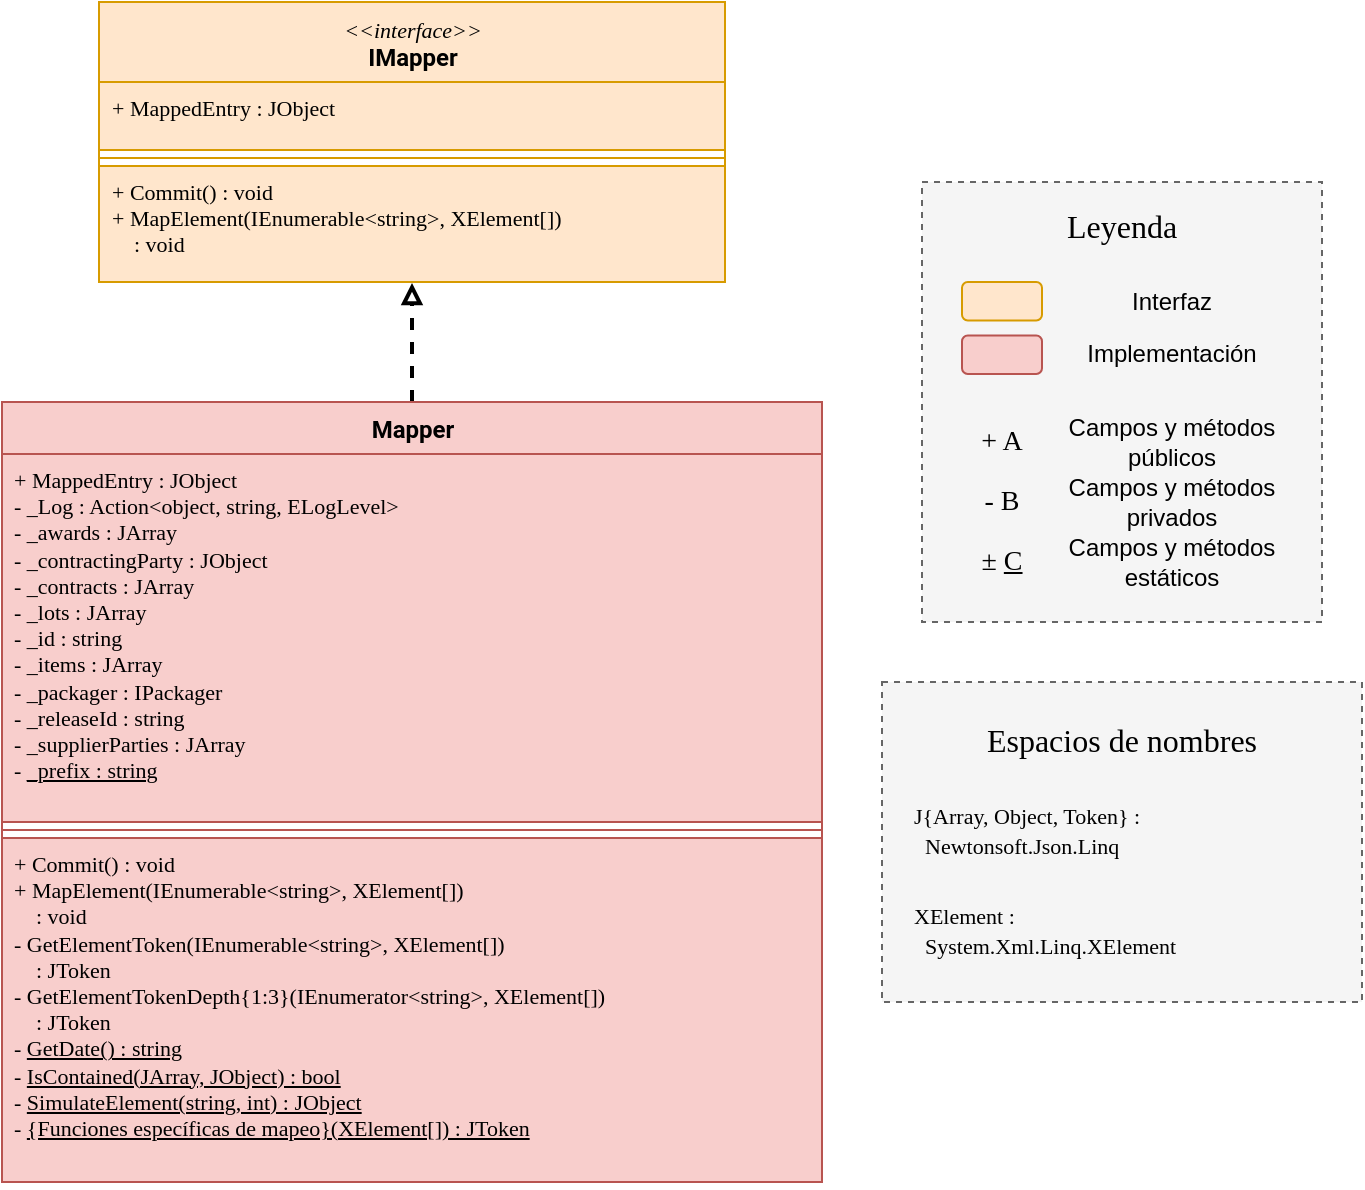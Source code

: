 <mxfile version="14.5.1" type="device"><diagram id="C4BaB7LXVduwS7pOWgY3" name="Página-1"><mxGraphModel dx="1422" dy="825" grid="1" gridSize="10" guides="1" tooltips="1" connect="1" arrows="1" fold="1" page="1" pageScale="1" pageWidth="827" pageHeight="1169" math="0" shadow="0"><root><mxCell id="0"/><mxCell id="1" parent="0"/><mxCell id="uAHC2YWlJjGuNV_lo8G8-1" value="" style="group" parent="1" vertex="1" connectable="0"><mxGeometry x="500" y="180" width="200" height="240" as="geometry"/></mxCell><mxCell id="uAHC2YWlJjGuNV_lo8G8-2" value="" style="rounded=0;whiteSpace=wrap;html=1;fontFamily=Roboto Slab;fontSource=https%3A%2F%2Ffonts.googleapis.com%2Fcss%3Ffamily%3DRoboto%2BSlab;fontSize=20;fillColor=#f5f5f5;strokeColor=#666666;fontColor=#333333;dashed=1;strokeWidth=1;glass=0;shadow=0;sketch=0;" parent="uAHC2YWlJjGuNV_lo8G8-1" vertex="1"><mxGeometry width="200" height="220" as="geometry"/></mxCell><mxCell id="uAHC2YWlJjGuNV_lo8G8-3" value="&lt;font style=&quot;font-size: 16px&quot;&gt;Leyenda&lt;/font&gt;" style="text;html=1;strokeColor=none;fillColor=none;align=center;verticalAlign=middle;whiteSpace=wrap;rounded=0;shadow=0;glass=0;dashed=1;sketch=0;fontFamily=Roboto Slab;fontSource=https%3A%2F%2Ffonts.googleapis.com%2Fcss%3Ffamily%3DRoboto%2BSlab;fontSize=20;" parent="uAHC2YWlJjGuNV_lo8G8-1" vertex="1"><mxGeometry x="80" y="10" width="40" height="19.2" as="geometry"/></mxCell><mxCell id="uAHC2YWlJjGuNV_lo8G8-4" value="" style="rounded=1;whiteSpace=wrap;html=1;strokeColor=#d79b00;fillColor=#ffe6cc;align=left;" parent="uAHC2YWlJjGuNV_lo8G8-1" vertex="1"><mxGeometry x="20" y="50" width="40" height="19.2" as="geometry"/></mxCell><mxCell id="uAHC2YWlJjGuNV_lo8G8-5" value="Interfaz" style="text;html=1;strokeColor=none;fillColor=none;align=center;verticalAlign=middle;whiteSpace=wrap;rounded=0;shadow=0;glass=0;dashed=1;sketch=0;fontFamily=Helvetica;fontSize=12;" parent="uAHC2YWlJjGuNV_lo8G8-1" vertex="1"><mxGeometry x="70" y="50" width="110" height="19.2" as="geometry"/></mxCell><mxCell id="uAHC2YWlJjGuNV_lo8G8-6" value="" style="rounded=1;whiteSpace=wrap;html=1;strokeColor=#b85450;fillColor=#f8cecc;align=left;" parent="uAHC2YWlJjGuNV_lo8G8-1" vertex="1"><mxGeometry x="20" y="76.8" width="40" height="19.2" as="geometry"/></mxCell><mxCell id="uAHC2YWlJjGuNV_lo8G8-7" value="Implementación" style="text;html=1;strokeColor=none;fillColor=none;align=center;verticalAlign=middle;whiteSpace=wrap;rounded=0;shadow=0;glass=0;dashed=1;sketch=0;fontFamily=Helvetica;fontSize=12;" parent="uAHC2YWlJjGuNV_lo8G8-1" vertex="1"><mxGeometry x="70" y="76.8" width="110" height="19.2" as="geometry"/></mxCell><mxCell id="uAHC2YWlJjGuNV_lo8G8-8" value="&lt;font face=&quot;Roboto Mono&quot; data-font-src=&quot;https://fonts.googleapis.com/css?family=Roboto+Mono&quot; style=&quot;font-size: 14px&quot;&gt;+ A&lt;/font&gt;" style="text;html=1;strokeColor=none;fillColor=none;align=center;verticalAlign=middle;whiteSpace=wrap;rounded=0;labelBackgroundColor=none;" parent="uAHC2YWlJjGuNV_lo8G8-1" vertex="1"><mxGeometry x="20" y="120" width="40" height="20" as="geometry"/></mxCell><mxCell id="uAHC2YWlJjGuNV_lo8G8-9" value="Campos y métodos&lt;br&gt;públicos" style="text;html=1;strokeColor=none;fillColor=none;align=center;verticalAlign=middle;whiteSpace=wrap;rounded=0;shadow=0;glass=0;dashed=1;sketch=0;fontFamily=Helvetica;fontSize=12;" parent="uAHC2YWlJjGuNV_lo8G8-1" vertex="1"><mxGeometry x="70" y="120.8" width="110" height="19.2" as="geometry"/></mxCell><mxCell id="uAHC2YWlJjGuNV_lo8G8-10" value="&lt;font face=&quot;Roboto Mono&quot; data-font-src=&quot;https://fonts.googleapis.com/css?family=Roboto+Mono&quot; style=&quot;font-size: 14px&quot;&gt;- B&lt;/font&gt;" style="text;html=1;strokeColor=none;fillColor=none;align=center;verticalAlign=middle;whiteSpace=wrap;rounded=0;labelBackgroundColor=none;" parent="uAHC2YWlJjGuNV_lo8G8-1" vertex="1"><mxGeometry x="20" y="150" width="40" height="20" as="geometry"/></mxCell><mxCell id="uAHC2YWlJjGuNV_lo8G8-11" value="Campos y métodos&lt;br&gt;privados" style="text;html=1;strokeColor=none;fillColor=none;align=center;verticalAlign=middle;whiteSpace=wrap;rounded=0;shadow=0;glass=0;dashed=1;sketch=0;fontFamily=Helvetica;fontSize=12;" parent="uAHC2YWlJjGuNV_lo8G8-1" vertex="1"><mxGeometry x="70" y="150" width="110" height="19.2" as="geometry"/></mxCell><mxCell id="uAHC2YWlJjGuNV_lo8G8-12" value="&lt;font face=&quot;Roboto Mono&quot; data-font-src=&quot;https://fonts.googleapis.com/css?family=Roboto+Mono&quot; style=&quot;font-size: 14px&quot;&gt;&lt;span class=&quot;aCOpRe&quot;&gt;±&lt;/span&gt;&amp;nbsp;&lt;u&gt;C&lt;/u&gt;&lt;/font&gt;" style="text;html=1;strokeColor=none;fillColor=none;align=center;verticalAlign=middle;whiteSpace=wrap;rounded=0;labelBackgroundColor=none;" parent="uAHC2YWlJjGuNV_lo8G8-1" vertex="1"><mxGeometry x="20" y="180" width="40" height="20" as="geometry"/></mxCell><mxCell id="uAHC2YWlJjGuNV_lo8G8-13" value="Campos y métodos&lt;br&gt;estáticos" style="text;html=1;strokeColor=none;fillColor=none;align=center;verticalAlign=middle;whiteSpace=wrap;rounded=0;shadow=0;glass=0;dashed=1;sketch=0;fontFamily=Helvetica;fontSize=12;" parent="uAHC2YWlJjGuNV_lo8G8-1" vertex="1"><mxGeometry x="70" y="180.8" width="110" height="19.2" as="geometry"/></mxCell><mxCell id="uAHC2YWlJjGuNV_lo8G8-19" style="edgeStyle=orthogonalEdgeStyle;rounded=0;orthogonalLoop=1;jettySize=auto;html=1;exitX=0.5;exitY=0;exitDx=0;exitDy=0;entryX=0.5;entryY=1.004;entryDx=0;entryDy=0;entryPerimeter=0;endArrow=block;endFill=0;dashed=1;strokeWidth=2;" parent="1" edge="1"><mxGeometry relative="1" as="geometry"><mxPoint x="245" y="290" as="sourcePoint"/><mxPoint x="245" y="230.448" as="targetPoint"/></mxGeometry></mxCell><mxCell id="uAHC2YWlJjGuNV_lo8G8-29" value="&lt;font face=&quot;Roboto&quot; data-font-src=&quot;https://fonts.googleapis.com/css?family=Roboto&quot;&gt;Mapper&lt;/font&gt;" style="swimlane;fontStyle=1;align=center;verticalAlign=top;childLayout=stackLayout;horizontal=1;startSize=26;horizontalStack=0;resizeParent=1;resizeParentMax=0;resizeLast=0;collapsible=1;marginBottom=0;rounded=0;strokeColor=#b85450;html=1;fillColor=#f8cecc;" parent="1" vertex="1"><mxGeometry x="40" y="290" width="410" height="390" as="geometry"/></mxCell><mxCell id="uAHC2YWlJjGuNV_lo8G8-30" value="+&amp;nbsp;&lt;font data-font-src=&quot;https://fonts.googleapis.com/css?family=Roboto&quot;&gt;MappedEntry&lt;/font&gt;&amp;nbsp;:&amp;nbsp;&lt;font data-font-src=&quot;https://fonts.googleapis.com/css?family=Roboto+Mono&quot;&gt;JObject&lt;/font&gt;&lt;font data-font-src=&quot;https://fonts.googleapis.com/css?family=Roboto+Mono&quot;&gt;&lt;br&gt;- _Log : Action&amp;lt;object, string, ELogLevel&amp;gt;&lt;br&gt;- _awards : JArray&lt;br&gt;- _contractingParty : JObject&lt;br&gt;- _contracts : JArray&lt;br&gt;- _lots : JArray&lt;br&gt;- _id : string&lt;br&gt;- _items : JArray&lt;br&gt;- _packager : IPackager&lt;br&gt;- _releaseId : string&lt;br&gt;- _supplierParties : JArray&lt;br&gt;- &lt;u&gt;_prefix : string&lt;/u&gt;&lt;br&gt;&lt;/font&gt;" style="text;strokeColor=#b85450;fillColor=#f8cecc;align=left;verticalAlign=top;spacingLeft=4;spacingRight=4;overflow=hidden;rotatable=0;points=[[0,0.5],[1,0.5]];portConstraint=eastwest;fontFamily=Roboto Mono;fontSource=https%3A%2F%2Ffonts.googleapis.com%2Fcss%3Ffamily%3DRoboto%2BMono;fontSize=11;html=1;" parent="uAHC2YWlJjGuNV_lo8G8-29" vertex="1"><mxGeometry y="26" width="410" height="184" as="geometry"/></mxCell><mxCell id="uAHC2YWlJjGuNV_lo8G8-31" value="" style="line;strokeWidth=1;fillColor=#f8cecc;align=left;verticalAlign=middle;spacingTop=-1;spacingLeft=3;spacingRight=3;rotatable=0;labelPosition=right;points=[];portConstraint=eastwest;strokeColor=#b85450;" parent="uAHC2YWlJjGuNV_lo8G8-29" vertex="1"><mxGeometry y="210" width="410" height="8" as="geometry"/></mxCell><mxCell id="uAHC2YWlJjGuNV_lo8G8-32" value="+ Commit() : void&lt;br&gt;+ MapElement(IEnumerable&amp;lt;string&amp;gt;, XElement[])&lt;br&gt;&amp;nbsp; &amp;nbsp; : void&lt;br&gt;- GetElementToken(IEnumerable&amp;lt;string&amp;gt;, XElement[])&lt;br&gt;&amp;nbsp; &amp;nbsp; : JToken&lt;br&gt;- GetElementTokenDepth{1:3}(IEnumerator&amp;lt;string&amp;gt;, XElement[])&lt;br&gt;&amp;nbsp; &amp;nbsp; : JToken&lt;br&gt;- &lt;u&gt;GetDate() : string&lt;/u&gt;&lt;br&gt;- &lt;u&gt;IsContained(JArray, JObject) : bool&lt;/u&gt;&lt;br&gt;- &lt;u&gt;SimulateElement(string, int) : JObject&lt;/u&gt;&lt;br&gt;- &lt;u&gt;{Funciones específicas de mapeo}(XElement[]) : JToken&lt;br&gt;&lt;/u&gt;" style="text;strokeColor=#b85450;fillColor=#f8cecc;align=left;verticalAlign=top;spacingLeft=4;spacingRight=4;overflow=hidden;rotatable=0;points=[[0,0.5],[1,0.5]];portConstraint=eastwest;fontFamily=Roboto Mono;fontSource=https%3A%2F%2Ffonts.googleapis.com%2Fcss%3Ffamily%3DRoboto%2BMono;fontSize=11;html=1;" parent="uAHC2YWlJjGuNV_lo8G8-29" vertex="1"><mxGeometry y="218" width="410" height="172" as="geometry"/></mxCell><mxCell id="uAHC2YWlJjGuNV_lo8G8-33" value="&lt;font data-font-src=&quot;https://fonts.googleapis.com/css?family=Roboto&quot;&gt;&lt;font face=&quot;Roboto Mono&quot; data-font-src=&quot;https://fonts.googleapis.com/css?family=Roboto+Mono&quot; style=&quot;font-size: 11px&quot;&gt;&lt;i style=&quot;font-weight: normal&quot;&gt;&amp;lt;&amp;lt;interface&amp;gt;&amp;gt;&lt;/i&gt;&lt;/font&gt;&lt;br&gt;&lt;font face=&quot;Roboto&quot;&gt;IMapper&lt;/font&gt;&lt;/font&gt;" style="swimlane;fontStyle=1;align=center;verticalAlign=top;childLayout=stackLayout;horizontal=1;startSize=40;horizontalStack=0;resizeParent=1;resizeParentMax=0;resizeLast=0;collapsible=1;marginBottom=0;rounded=0;strokeColor=#d79b00;html=1;fillColor=#ffe6cc;" parent="1" vertex="1"><mxGeometry x="88.5" y="90" width="313" height="140" as="geometry"/></mxCell><mxCell id="uAHC2YWlJjGuNV_lo8G8-34" value="+&amp;nbsp;&lt;font data-font-src=&quot;https://fonts.googleapis.com/css?family=Roboto&quot;&gt;MappedEntry&lt;/font&gt;&amp;nbsp;:&amp;nbsp;&lt;font data-font-src=&quot;https://fonts.googleapis.com/css?family=Roboto+Mono&quot;&gt;JObject&lt;/font&gt;&lt;font data-font-src=&quot;https://fonts.googleapis.com/css?family=Roboto+Mono&quot;&gt;&lt;br&gt;&lt;/font&gt;" style="text;strokeColor=#d79b00;fillColor=#ffe6cc;align=left;verticalAlign=top;spacingLeft=4;spacingRight=4;overflow=hidden;rotatable=0;points=[[0,0.5],[1,0.5]];portConstraint=eastwest;fontFamily=Roboto Mono;fontSource=https%3A%2F%2Ffonts.googleapis.com%2Fcss%3Ffamily%3DRoboto%2BMono;fontSize=11;html=1;" parent="uAHC2YWlJjGuNV_lo8G8-33" vertex="1"><mxGeometry y="40" width="313" height="34" as="geometry"/></mxCell><mxCell id="uAHC2YWlJjGuNV_lo8G8-35" value="" style="line;strokeWidth=1;fillColor=#ffe6cc;align=left;verticalAlign=middle;spacingTop=-1;spacingLeft=3;spacingRight=3;rotatable=0;labelPosition=right;points=[];portConstraint=eastwest;strokeColor=#d79b00;" parent="uAHC2YWlJjGuNV_lo8G8-33" vertex="1"><mxGeometry y="74" width="313" height="8" as="geometry"/></mxCell><mxCell id="uAHC2YWlJjGuNV_lo8G8-36" value="+ Commit() : void&lt;br&gt;+ MapElement(IEnumerable&amp;lt;string&amp;gt;, XElement[])&lt;br&gt;&amp;nbsp; &amp;nbsp; : void&lt;u&gt;&lt;br&gt;&lt;/u&gt;" style="text;strokeColor=#d79b00;fillColor=#ffe6cc;align=left;verticalAlign=top;spacingLeft=4;spacingRight=4;overflow=hidden;rotatable=0;points=[[0,0.5],[1,0.5]];portConstraint=eastwest;fontFamily=Roboto Mono;fontSource=https%3A%2F%2Ffonts.googleapis.com%2Fcss%3Ffamily%3DRoboto%2BMono;fontSize=11;html=1;" parent="uAHC2YWlJjGuNV_lo8G8-33" vertex="1"><mxGeometry y="82" width="313" height="58" as="geometry"/></mxCell><mxCell id="uAHC2YWlJjGuNV_lo8G8-38" value="" style="group" parent="1" vertex="1" connectable="0"><mxGeometry x="480" y="430" width="240" height="180" as="geometry"/></mxCell><mxCell id="uAHC2YWlJjGuNV_lo8G8-39" value="" style="rounded=0;whiteSpace=wrap;html=1;fontFamily=Roboto Slab;fontSource=https%3A%2F%2Ffonts.googleapis.com%2Fcss%3Ffamily%3DRoboto%2BSlab;fontSize=20;fillColor=#f5f5f5;strokeColor=#666666;fontColor=#333333;dashed=1;strokeWidth=1;glass=0;shadow=0;sketch=0;" parent="uAHC2YWlJjGuNV_lo8G8-38" vertex="1"><mxGeometry width="240" height="160" as="geometry"/></mxCell><mxCell id="uAHC2YWlJjGuNV_lo8G8-40" value="&lt;font face=&quot;Roboto Mono&quot; data-font-src=&quot;https://fonts.googleapis.com/css?family=Roboto+Mono&quot; style=&quot;font-size: 11px&quot;&gt;J{Array, Object, Token} :&lt;br&gt;&amp;nbsp; Newtonsoft.Json.Linq&lt;/font&gt;" style="text;html=1;strokeColor=none;fillColor=none;align=left;verticalAlign=middle;whiteSpace=wrap;rounded=0;labelBackgroundColor=none;" parent="uAHC2YWlJjGuNV_lo8G8-38" vertex="1"><mxGeometry x="14.38" y="60.004" width="215.62" height="28.636" as="geometry"/></mxCell><mxCell id="uAHC2YWlJjGuNV_lo8G8-42" value="&lt;font face=&quot;Roboto Mono&quot; data-font-src=&quot;https://fonts.googleapis.com/css?family=Roboto+Mono&quot; style=&quot;font-size: 11px&quot;&gt;XElement :&lt;br&gt;&amp;nbsp; System.Xml.Linq.XElement&lt;/font&gt;" style="text;html=1;strokeColor=none;fillColor=none;align=left;verticalAlign=middle;whiteSpace=wrap;rounded=0;labelBackgroundColor=none;" parent="uAHC2YWlJjGuNV_lo8G8-38" vertex="1"><mxGeometry x="14.38" y="110" width="185.62" height="28.64" as="geometry"/></mxCell><mxCell id="uAHC2YWlJjGuNV_lo8G8-43" value="&lt;font style=&quot;font-size: 16px&quot;&gt;Espacios de nombres&lt;/font&gt;" style="text;html=1;strokeColor=none;fillColor=none;align=center;verticalAlign=middle;whiteSpace=wrap;rounded=0;shadow=0;glass=0;dashed=1;sketch=0;fontFamily=Roboto Slab;fontSource=https%3A%2F%2Ffonts.googleapis.com%2Fcss%3Ffamily%3DRoboto%2BSlab;fontSize=20;" parent="uAHC2YWlJjGuNV_lo8G8-38" vertex="1"><mxGeometry x="29.84" y="20" width="180.32" height="13.75" as="geometry"/></mxCell></root></mxGraphModel></diagram></mxfile>